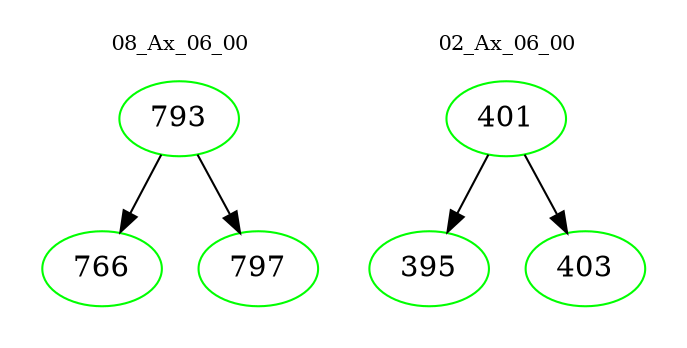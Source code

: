 digraph{
subgraph cluster_0 {
color = white
label = "08_Ax_06_00";
fontsize=10;
T0_793 [label="793", color="green"]
T0_793 -> T0_766 [color="black"]
T0_766 [label="766", color="green"]
T0_793 -> T0_797 [color="black"]
T0_797 [label="797", color="green"]
}
subgraph cluster_1 {
color = white
label = "02_Ax_06_00";
fontsize=10;
T1_401 [label="401", color="green"]
T1_401 -> T1_395 [color="black"]
T1_395 [label="395", color="green"]
T1_401 -> T1_403 [color="black"]
T1_403 [label="403", color="green"]
}
}

